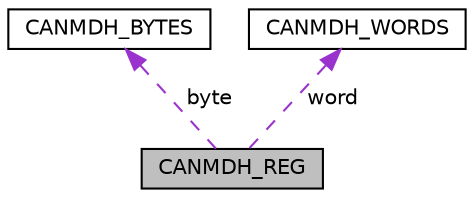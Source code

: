 digraph "CANMDH_REG"
{
  edge [fontname="Helvetica",fontsize="10",labelfontname="Helvetica",labelfontsize="10"];
  node [fontname="Helvetica",fontsize="10",shape=record];
  Node1 [label="CANMDH_REG",height=0.2,width=0.4,color="black", fillcolor="grey75", style="filled", fontcolor="black"];
  Node2 -> Node1 [dir="back",color="darkorchid3",fontsize="10",style="dashed",label=" byte" ];
  Node2 [label="CANMDH_BYTES",height=0.2,width=0.4,color="black", fillcolor="white", style="filled",URL="$struct_c_a_n_m_d_h___b_y_t_e_s.html"];
  Node3 -> Node1 [dir="back",color="darkorchid3",fontsize="10",style="dashed",label=" word" ];
  Node3 [label="CANMDH_WORDS",height=0.2,width=0.4,color="black", fillcolor="white", style="filled",URL="$struct_c_a_n_m_d_h___w_o_r_d_s.html"];
}

